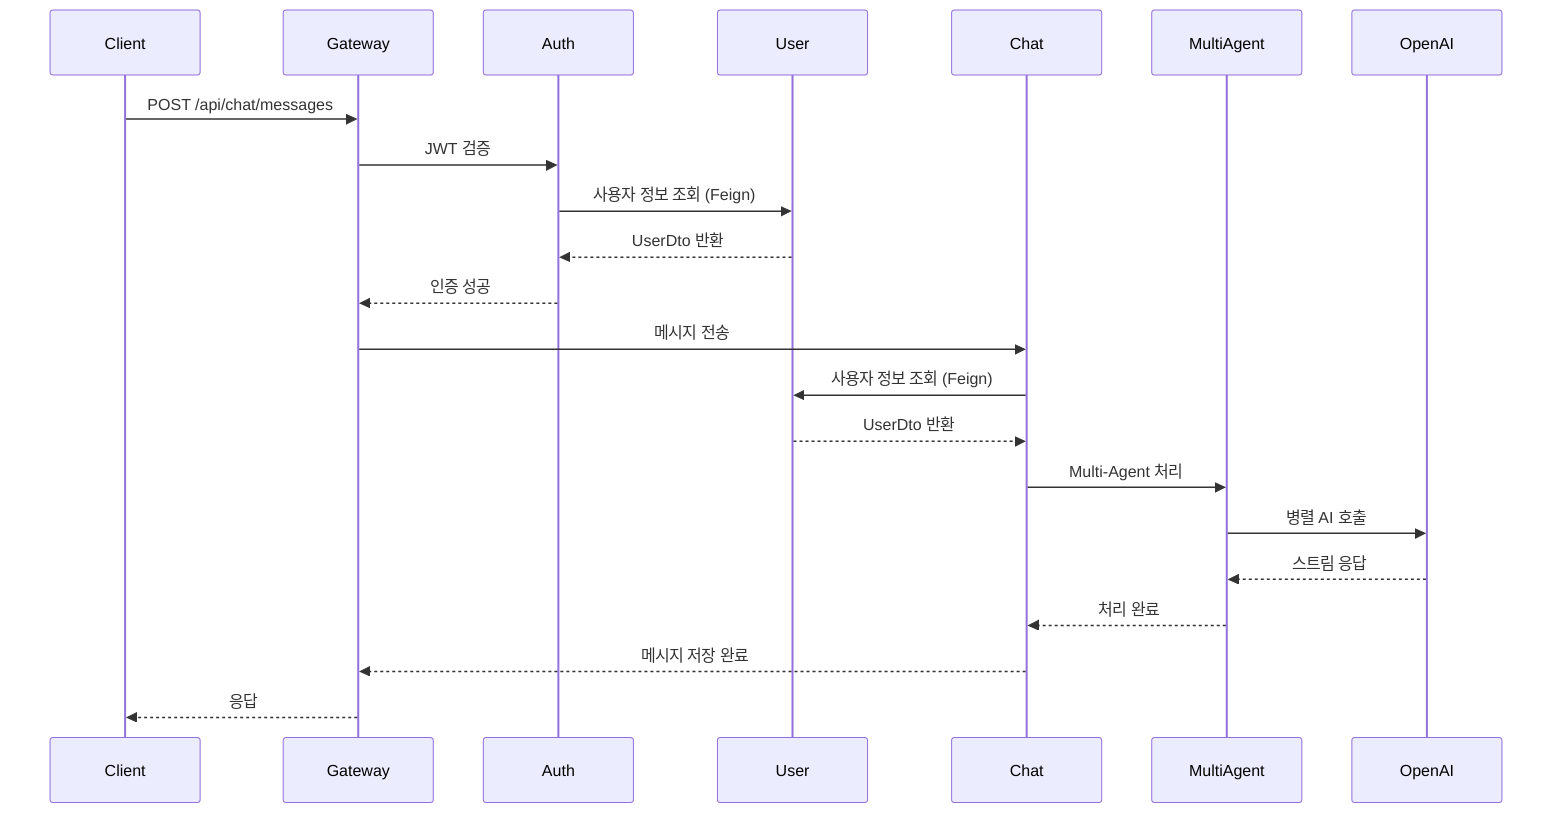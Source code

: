 sequenceDiagram
    participant Client
    participant Gateway
    participant Auth
    participant User
    participant Chat
    participant MultiAgent
    participant OpenAI

    Client->>Gateway: POST /api/chat/messages
    Gateway->>Auth: JWT 검증
    Auth->>User: 사용자 정보 조회 (Feign)
    User-->>Auth: UserDto 반환
    Auth-->>Gateway: 인증 성공
    Gateway->>Chat: 메시지 전송
    Chat->>User: 사용자 정보 조회 (Feign)
    User-->>Chat: UserDto 반환
    Chat->>MultiAgent: Multi-Agent 처리
    MultiAgent->>OpenAI: 병렬 AI 호출
    OpenAI-->>MultiAgent: 스트림 응답
    MultiAgent-->>Chat: 처리 완료
    Chat-->>Gateway: 메시지 저장 완료
    Gateway-->>Client: 응답